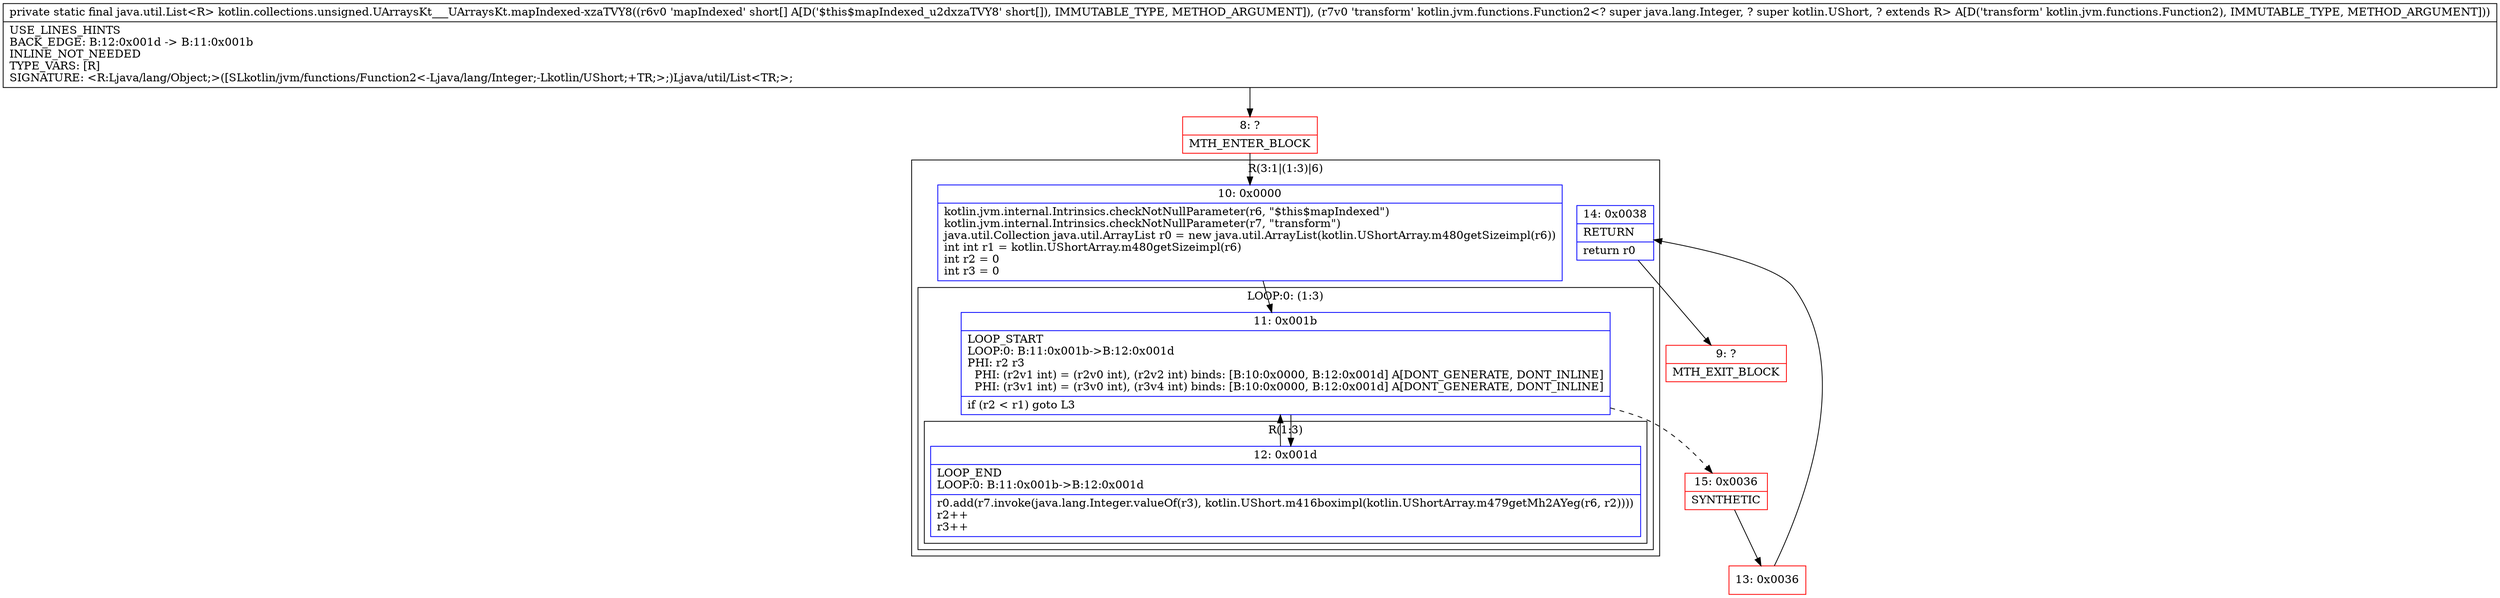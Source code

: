 digraph "CFG forkotlin.collections.unsigned.UArraysKt___UArraysKt.mapIndexed\-xzaTVY8([SLkotlin\/jvm\/functions\/Function2;)Ljava\/util\/List;" {
subgraph cluster_Region_1667405276 {
label = "R(3:1|(1:3)|6)";
node [shape=record,color=blue];
Node_10 [shape=record,label="{10\:\ 0x0000|kotlin.jvm.internal.Intrinsics.checkNotNullParameter(r6, \"$this$mapIndexed\")\lkotlin.jvm.internal.Intrinsics.checkNotNullParameter(r7, \"transform\")\ljava.util.Collection java.util.ArrayList r0 = new java.util.ArrayList(kotlin.UShortArray.m480getSizeimpl(r6))\lint int r1 = kotlin.UShortArray.m480getSizeimpl(r6)\lint r2 = 0\lint r3 = 0\l}"];
subgraph cluster_LoopRegion_337995228 {
label = "LOOP:0: (1:3)";
node [shape=record,color=blue];
Node_11 [shape=record,label="{11\:\ 0x001b|LOOP_START\lLOOP:0: B:11:0x001b\-\>B:12:0x001d\lPHI: r2 r3 \l  PHI: (r2v1 int) = (r2v0 int), (r2v2 int) binds: [B:10:0x0000, B:12:0x001d] A[DONT_GENERATE, DONT_INLINE]\l  PHI: (r3v1 int) = (r3v0 int), (r3v4 int) binds: [B:10:0x0000, B:12:0x001d] A[DONT_GENERATE, DONT_INLINE]\l|if (r2 \< r1) goto L3\l}"];
subgraph cluster_Region_437808829 {
label = "R(1:3)";
node [shape=record,color=blue];
Node_12 [shape=record,label="{12\:\ 0x001d|LOOP_END\lLOOP:0: B:11:0x001b\-\>B:12:0x001d\l|r0.add(r7.invoke(java.lang.Integer.valueOf(r3), kotlin.UShort.m416boximpl(kotlin.UShortArray.m479getMh2AYeg(r6, r2))))\lr2++\lr3++\l}"];
}
}
Node_14 [shape=record,label="{14\:\ 0x0038|RETURN\l|return r0\l}"];
}
Node_8 [shape=record,color=red,label="{8\:\ ?|MTH_ENTER_BLOCK\l}"];
Node_15 [shape=record,color=red,label="{15\:\ 0x0036|SYNTHETIC\l}"];
Node_13 [shape=record,color=red,label="{13\:\ 0x0036}"];
Node_9 [shape=record,color=red,label="{9\:\ ?|MTH_EXIT_BLOCK\l}"];
MethodNode[shape=record,label="{private static final java.util.List\<R\> kotlin.collections.unsigned.UArraysKt___UArraysKt.mapIndexed\-xzaTVY8((r6v0 'mapIndexed' short[] A[D('$this$mapIndexed_u2dxzaTVY8' short[]), IMMUTABLE_TYPE, METHOD_ARGUMENT]), (r7v0 'transform' kotlin.jvm.functions.Function2\<? super java.lang.Integer, ? super kotlin.UShort, ? extends R\> A[D('transform' kotlin.jvm.functions.Function2), IMMUTABLE_TYPE, METHOD_ARGUMENT]))  | USE_LINES_HINTS\lBACK_EDGE: B:12:0x001d \-\> B:11:0x001b\lINLINE_NOT_NEEDED\lTYPE_VARS: [R]\lSIGNATURE: \<R:Ljava\/lang\/Object;\>([SLkotlin\/jvm\/functions\/Function2\<\-Ljava\/lang\/Integer;\-Lkotlin\/UShort;+TR;\>;)Ljava\/util\/List\<TR;\>;\l}"];
MethodNode -> Node_8;Node_10 -> Node_11;
Node_11 -> Node_12;
Node_11 -> Node_15[style=dashed];
Node_12 -> Node_11;
Node_14 -> Node_9;
Node_8 -> Node_10;
Node_15 -> Node_13;
Node_13 -> Node_14;
}

